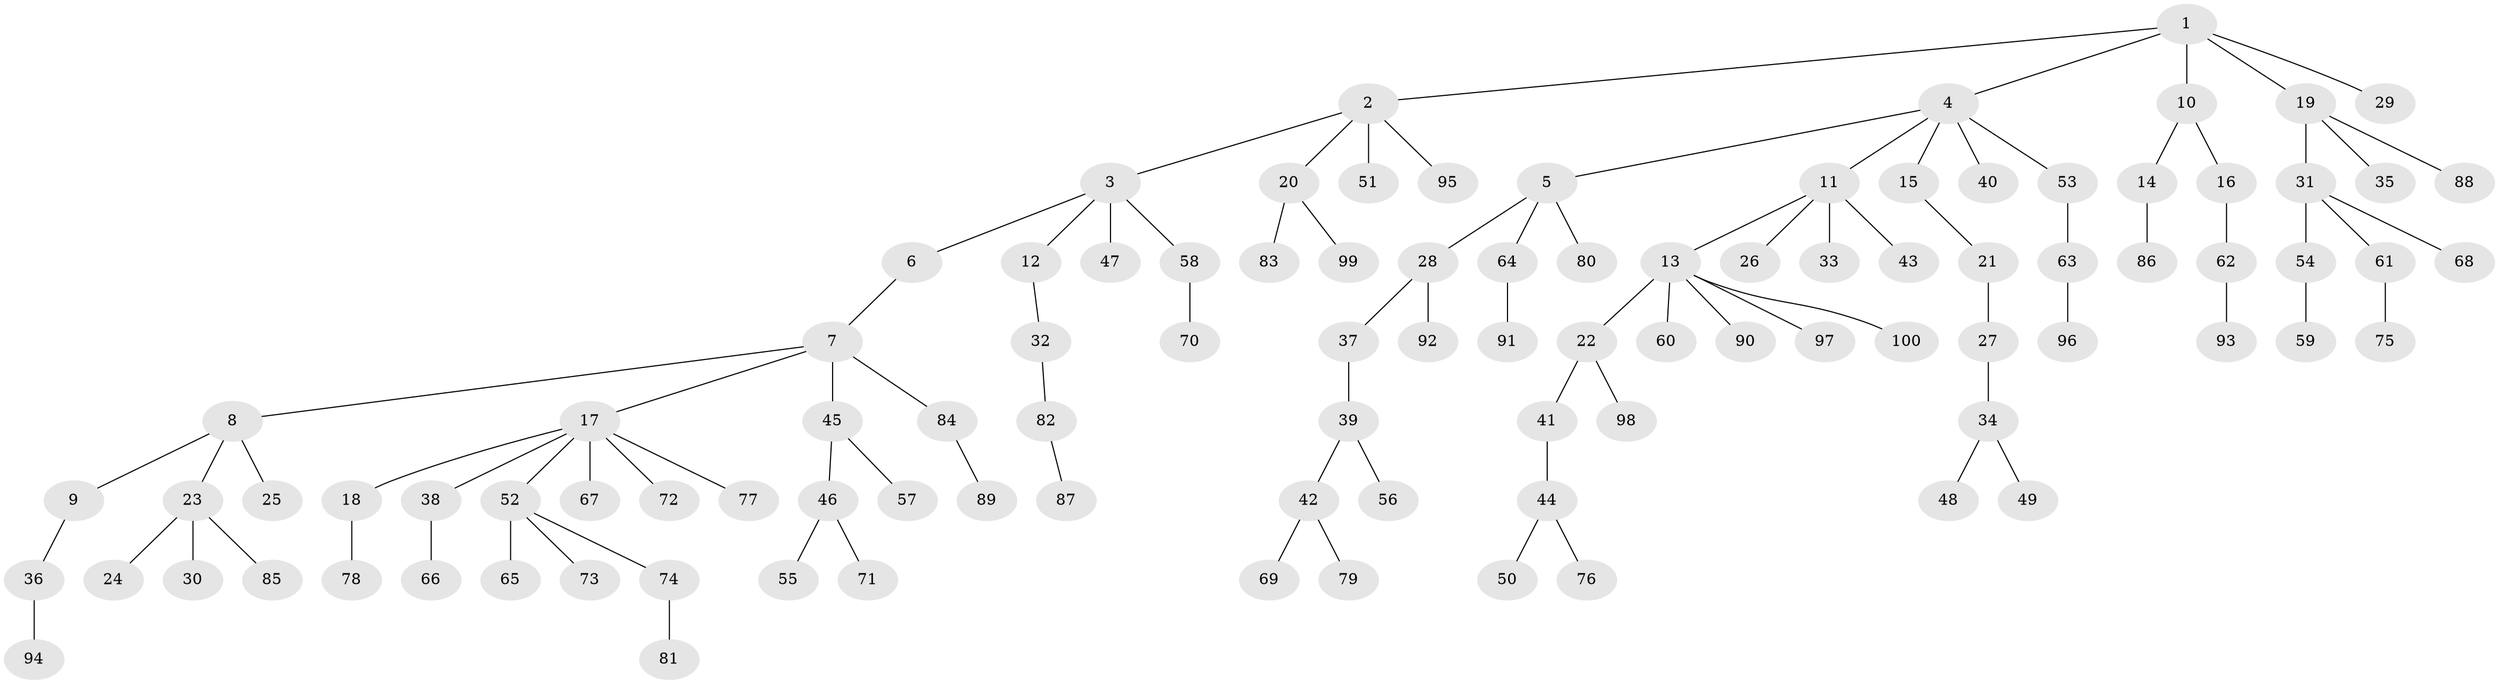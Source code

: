 // Generated by graph-tools (version 1.1) at 2025/11/02/21/25 10:11:10]
// undirected, 100 vertices, 99 edges
graph export_dot {
graph [start="1"]
  node [color=gray90,style=filled];
  1;
  2;
  3;
  4;
  5;
  6;
  7;
  8;
  9;
  10;
  11;
  12;
  13;
  14;
  15;
  16;
  17;
  18;
  19;
  20;
  21;
  22;
  23;
  24;
  25;
  26;
  27;
  28;
  29;
  30;
  31;
  32;
  33;
  34;
  35;
  36;
  37;
  38;
  39;
  40;
  41;
  42;
  43;
  44;
  45;
  46;
  47;
  48;
  49;
  50;
  51;
  52;
  53;
  54;
  55;
  56;
  57;
  58;
  59;
  60;
  61;
  62;
  63;
  64;
  65;
  66;
  67;
  68;
  69;
  70;
  71;
  72;
  73;
  74;
  75;
  76;
  77;
  78;
  79;
  80;
  81;
  82;
  83;
  84;
  85;
  86;
  87;
  88;
  89;
  90;
  91;
  92;
  93;
  94;
  95;
  96;
  97;
  98;
  99;
  100;
  1 -- 2;
  1 -- 4;
  1 -- 10;
  1 -- 19;
  1 -- 29;
  2 -- 3;
  2 -- 20;
  2 -- 51;
  2 -- 95;
  3 -- 6;
  3 -- 12;
  3 -- 47;
  3 -- 58;
  4 -- 5;
  4 -- 11;
  4 -- 15;
  4 -- 40;
  4 -- 53;
  5 -- 28;
  5 -- 64;
  5 -- 80;
  6 -- 7;
  7 -- 8;
  7 -- 17;
  7 -- 45;
  7 -- 84;
  8 -- 9;
  8 -- 23;
  8 -- 25;
  9 -- 36;
  10 -- 14;
  10 -- 16;
  11 -- 13;
  11 -- 26;
  11 -- 33;
  11 -- 43;
  12 -- 32;
  13 -- 22;
  13 -- 60;
  13 -- 90;
  13 -- 97;
  13 -- 100;
  14 -- 86;
  15 -- 21;
  16 -- 62;
  17 -- 18;
  17 -- 38;
  17 -- 52;
  17 -- 67;
  17 -- 72;
  17 -- 77;
  18 -- 78;
  19 -- 31;
  19 -- 35;
  19 -- 88;
  20 -- 83;
  20 -- 99;
  21 -- 27;
  22 -- 41;
  22 -- 98;
  23 -- 24;
  23 -- 30;
  23 -- 85;
  27 -- 34;
  28 -- 37;
  28 -- 92;
  31 -- 54;
  31 -- 61;
  31 -- 68;
  32 -- 82;
  34 -- 48;
  34 -- 49;
  36 -- 94;
  37 -- 39;
  38 -- 66;
  39 -- 42;
  39 -- 56;
  41 -- 44;
  42 -- 69;
  42 -- 79;
  44 -- 50;
  44 -- 76;
  45 -- 46;
  45 -- 57;
  46 -- 55;
  46 -- 71;
  52 -- 65;
  52 -- 73;
  52 -- 74;
  53 -- 63;
  54 -- 59;
  58 -- 70;
  61 -- 75;
  62 -- 93;
  63 -- 96;
  64 -- 91;
  74 -- 81;
  82 -- 87;
  84 -- 89;
}
